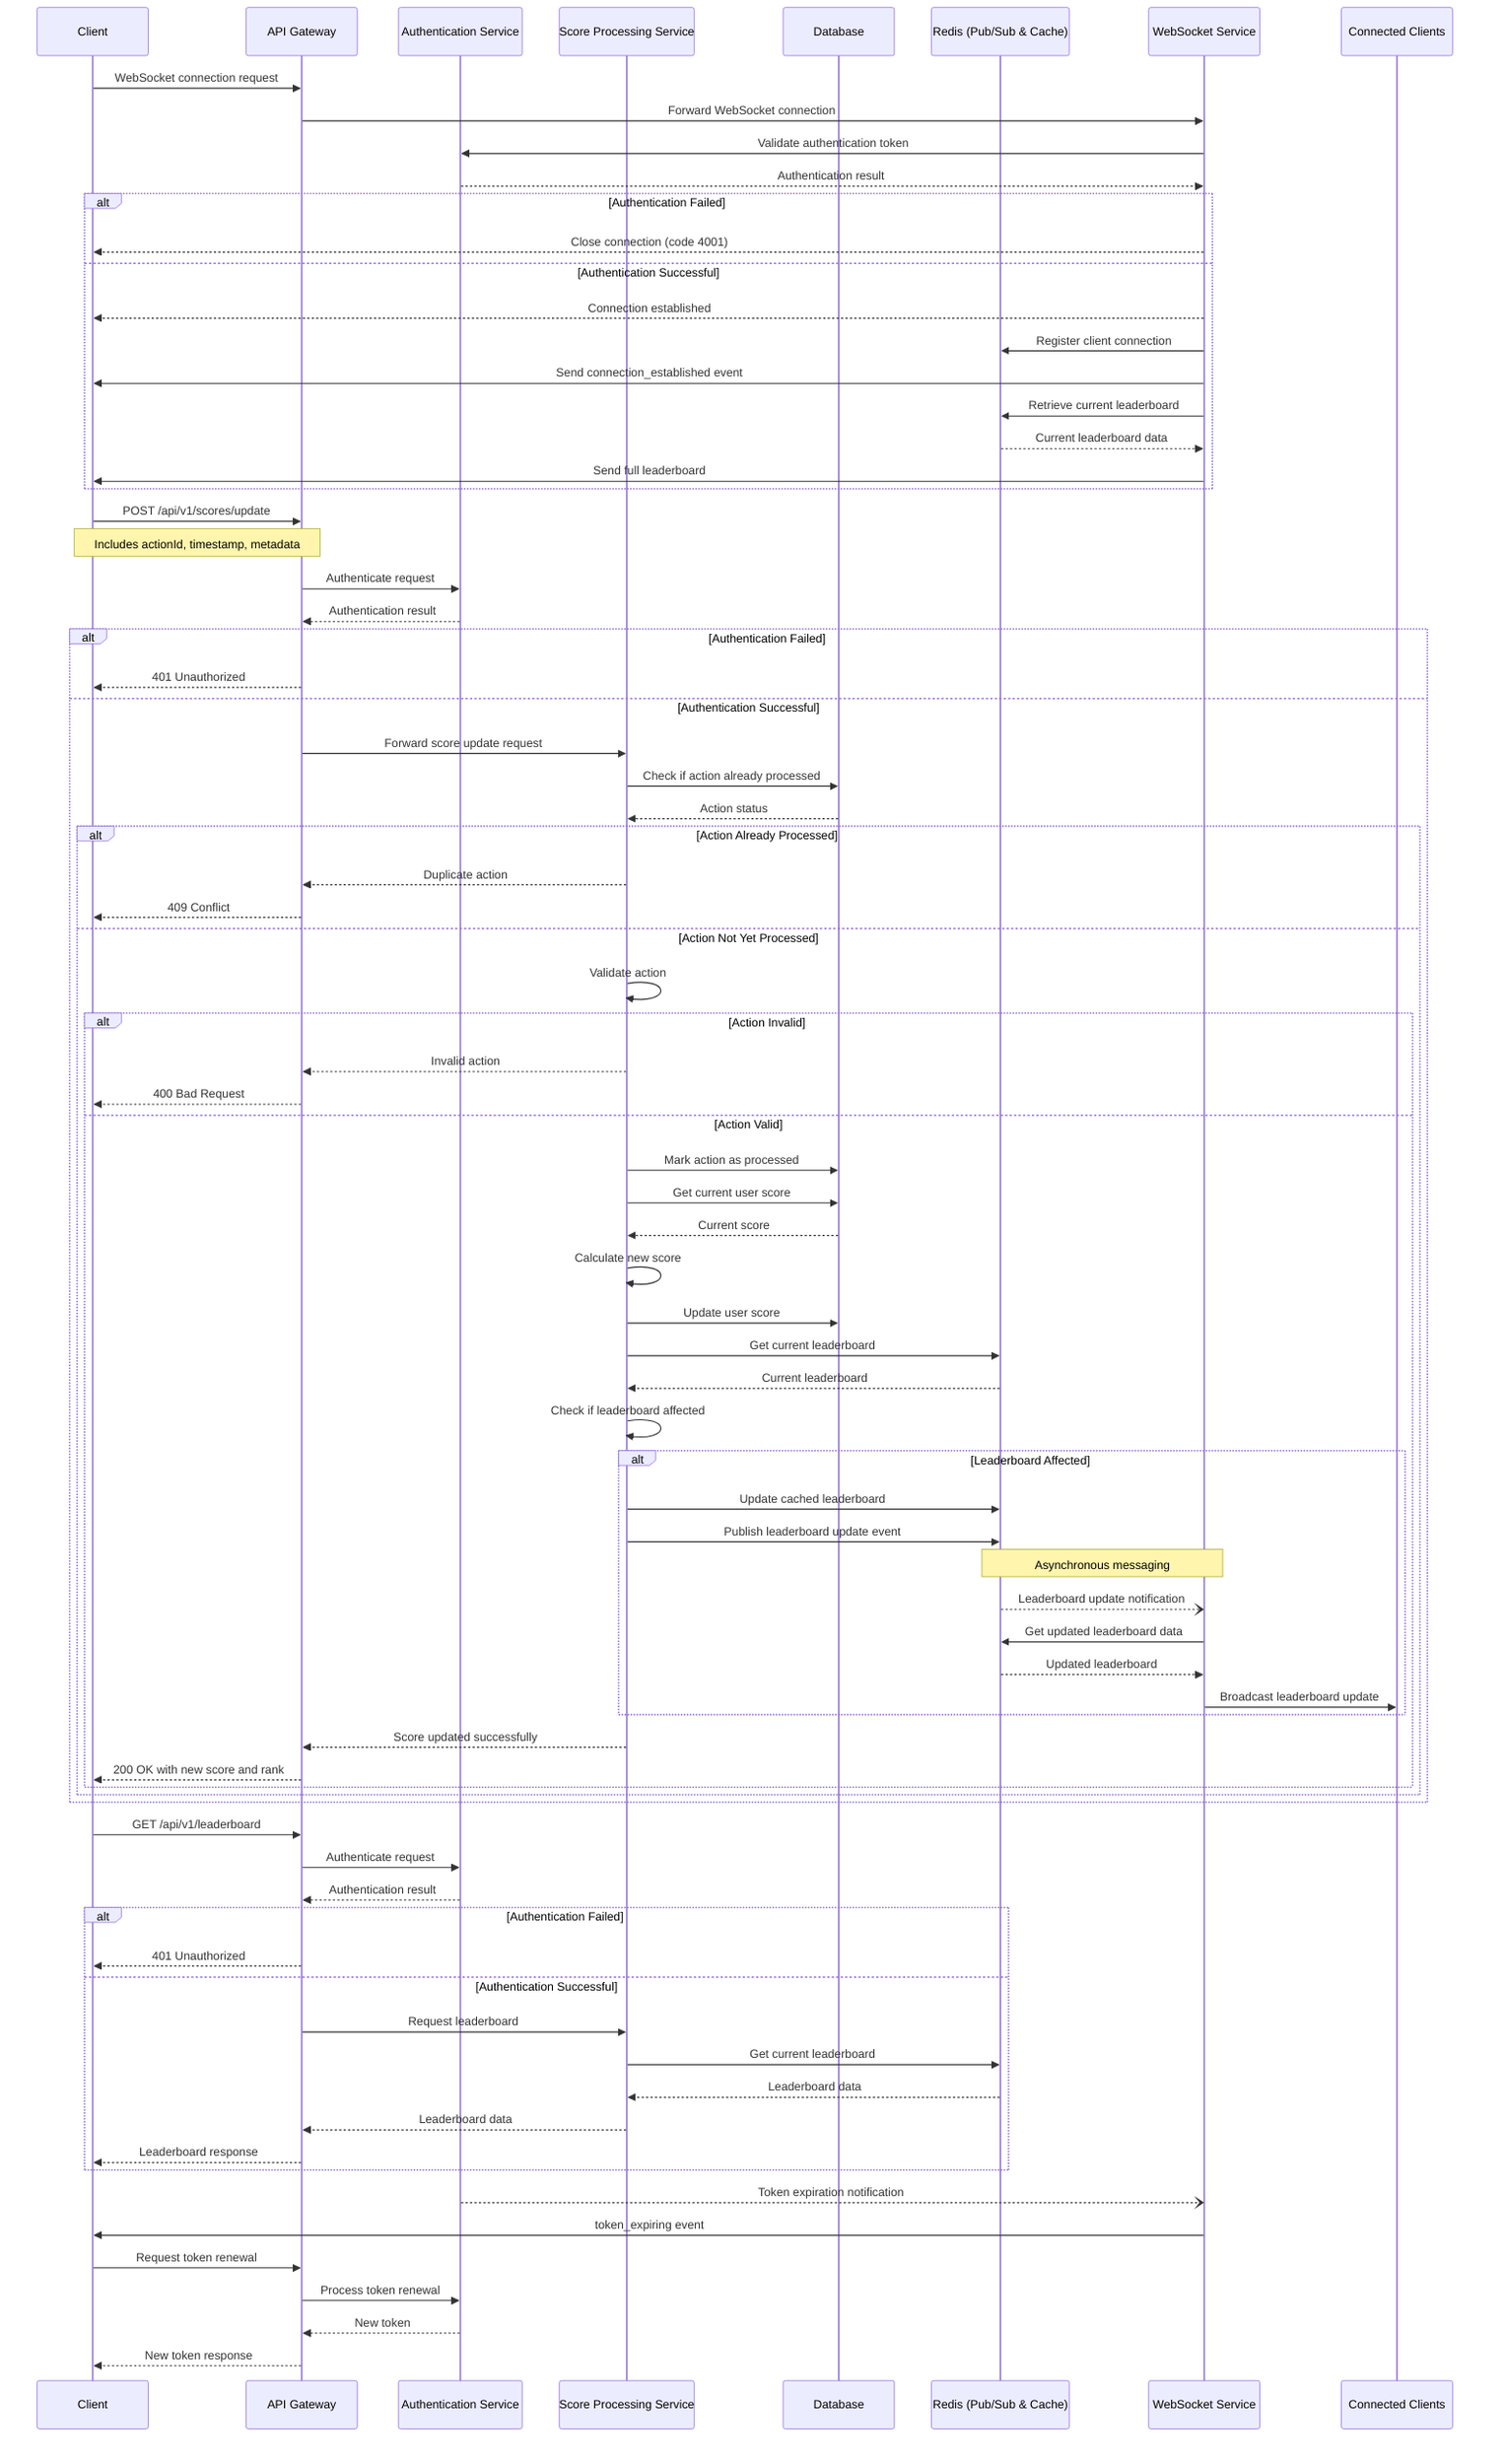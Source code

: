 sequenceDiagram
    participant Client
    participant APIGateway as API Gateway
    participant AuthService as Authentication Service
    participant ScoreService as Score Processing Service
    participant Database
    participant Redis as Redis (Pub/Sub & Cache)
    participant WebSocket as WebSocket Service
    participant ConnectedClients as Connected Clients

    %% Initial setup - WebSocket Connection
    Client->>APIGateway: WebSocket connection request
    APIGateway->>WebSocket: Forward WebSocket connection
    WebSocket->>AuthService: Validate authentication token
    AuthService-->>WebSocket: Authentication result
    
    alt Authentication Failed
        WebSocket-->>Client: Close connection (code 4001)
    else Authentication Successful
        WebSocket-->>Client: Connection established
        WebSocket->>Redis: Register client connection
        WebSocket->>Client: Send connection_established event
        
        %% Initial leaderboard data
        WebSocket->>Redis: Retrieve current leaderboard
        Redis-->>WebSocket: Current leaderboard data
        WebSocket->>Client: Send full leaderboard
    end
    
    %% Score update flow
    Client->>APIGateway: POST /api/v1/scores/update
    Note over Client,APIGateway: Includes actionId, timestamp, metadata
    
    APIGateway->>AuthService: Authenticate request
    AuthService-->>APIGateway: Authentication result
    
    alt Authentication Failed
        APIGateway-->>Client: 401 Unauthorized
    else Authentication Successful
        APIGateway->>ScoreService: Forward score update request
        
        ScoreService->>Database: Check if action already processed
        Database-->>ScoreService: Action status
        
        alt Action Already Processed
            ScoreService-->>APIGateway: Duplicate action
            APIGateway-->>Client: 409 Conflict
        else Action Not Yet Processed
            ScoreService->>ScoreService: Validate action
            
            alt Action Invalid
                ScoreService-->>APIGateway: Invalid action
                APIGateway-->>Client: 400 Bad Request
            else Action Valid
                ScoreService->>Database: Mark action as processed
                ScoreService->>Database: Get current user score
                Database-->>ScoreService: Current score
                ScoreService->>ScoreService: Calculate new score
                ScoreService->>Database: Update user score
                
                ScoreService->>Redis: Get current leaderboard
                Redis-->>ScoreService: Current leaderboard
                ScoreService->>ScoreService: Check if leaderboard affected
                
                alt Leaderboard Affected
                    ScoreService->>Redis: Update cached leaderboard
                    ScoreService->>Redis: Publish leaderboard update event
                    Note over Redis,WebSocket: Asynchronous messaging
                    Redis--)WebSocket: Leaderboard update notification
                    WebSocket->>Redis: Get updated leaderboard data
                    Redis-->>WebSocket: Updated leaderboard
                    WebSocket->>ConnectedClients: Broadcast leaderboard update
                end
                
                ScoreService-->>APIGateway: Score updated successfully
                APIGateway-->>Client: 200 OK with new score and rank
            end
        end
    end

    %% Leaderboard retrieval flow via REST
    Client->>APIGateway: GET /api/v1/leaderboard
    APIGateway->>AuthService: Authenticate request
    AuthService-->>APIGateway: Authentication result
    
    alt Authentication Failed
        APIGateway-->>Client: 401 Unauthorized
    else Authentication Successful
        APIGateway->>ScoreService: Request leaderboard
        ScoreService->>Redis: Get current leaderboard
        Redis-->>ScoreService: Leaderboard data
        ScoreService-->>APIGateway: Leaderboard data
        APIGateway-->>Client: Leaderboard response
    end
    
    %% Token expiration flow
    AuthService--)WebSocket: Token expiration notification
    WebSocket->>Client: token_expiring event
    Client->>APIGateway: Request token renewal
    APIGateway->>AuthService: Process token renewal
    AuthService-->>APIGateway: New token
    APIGateway-->>Client: New token response